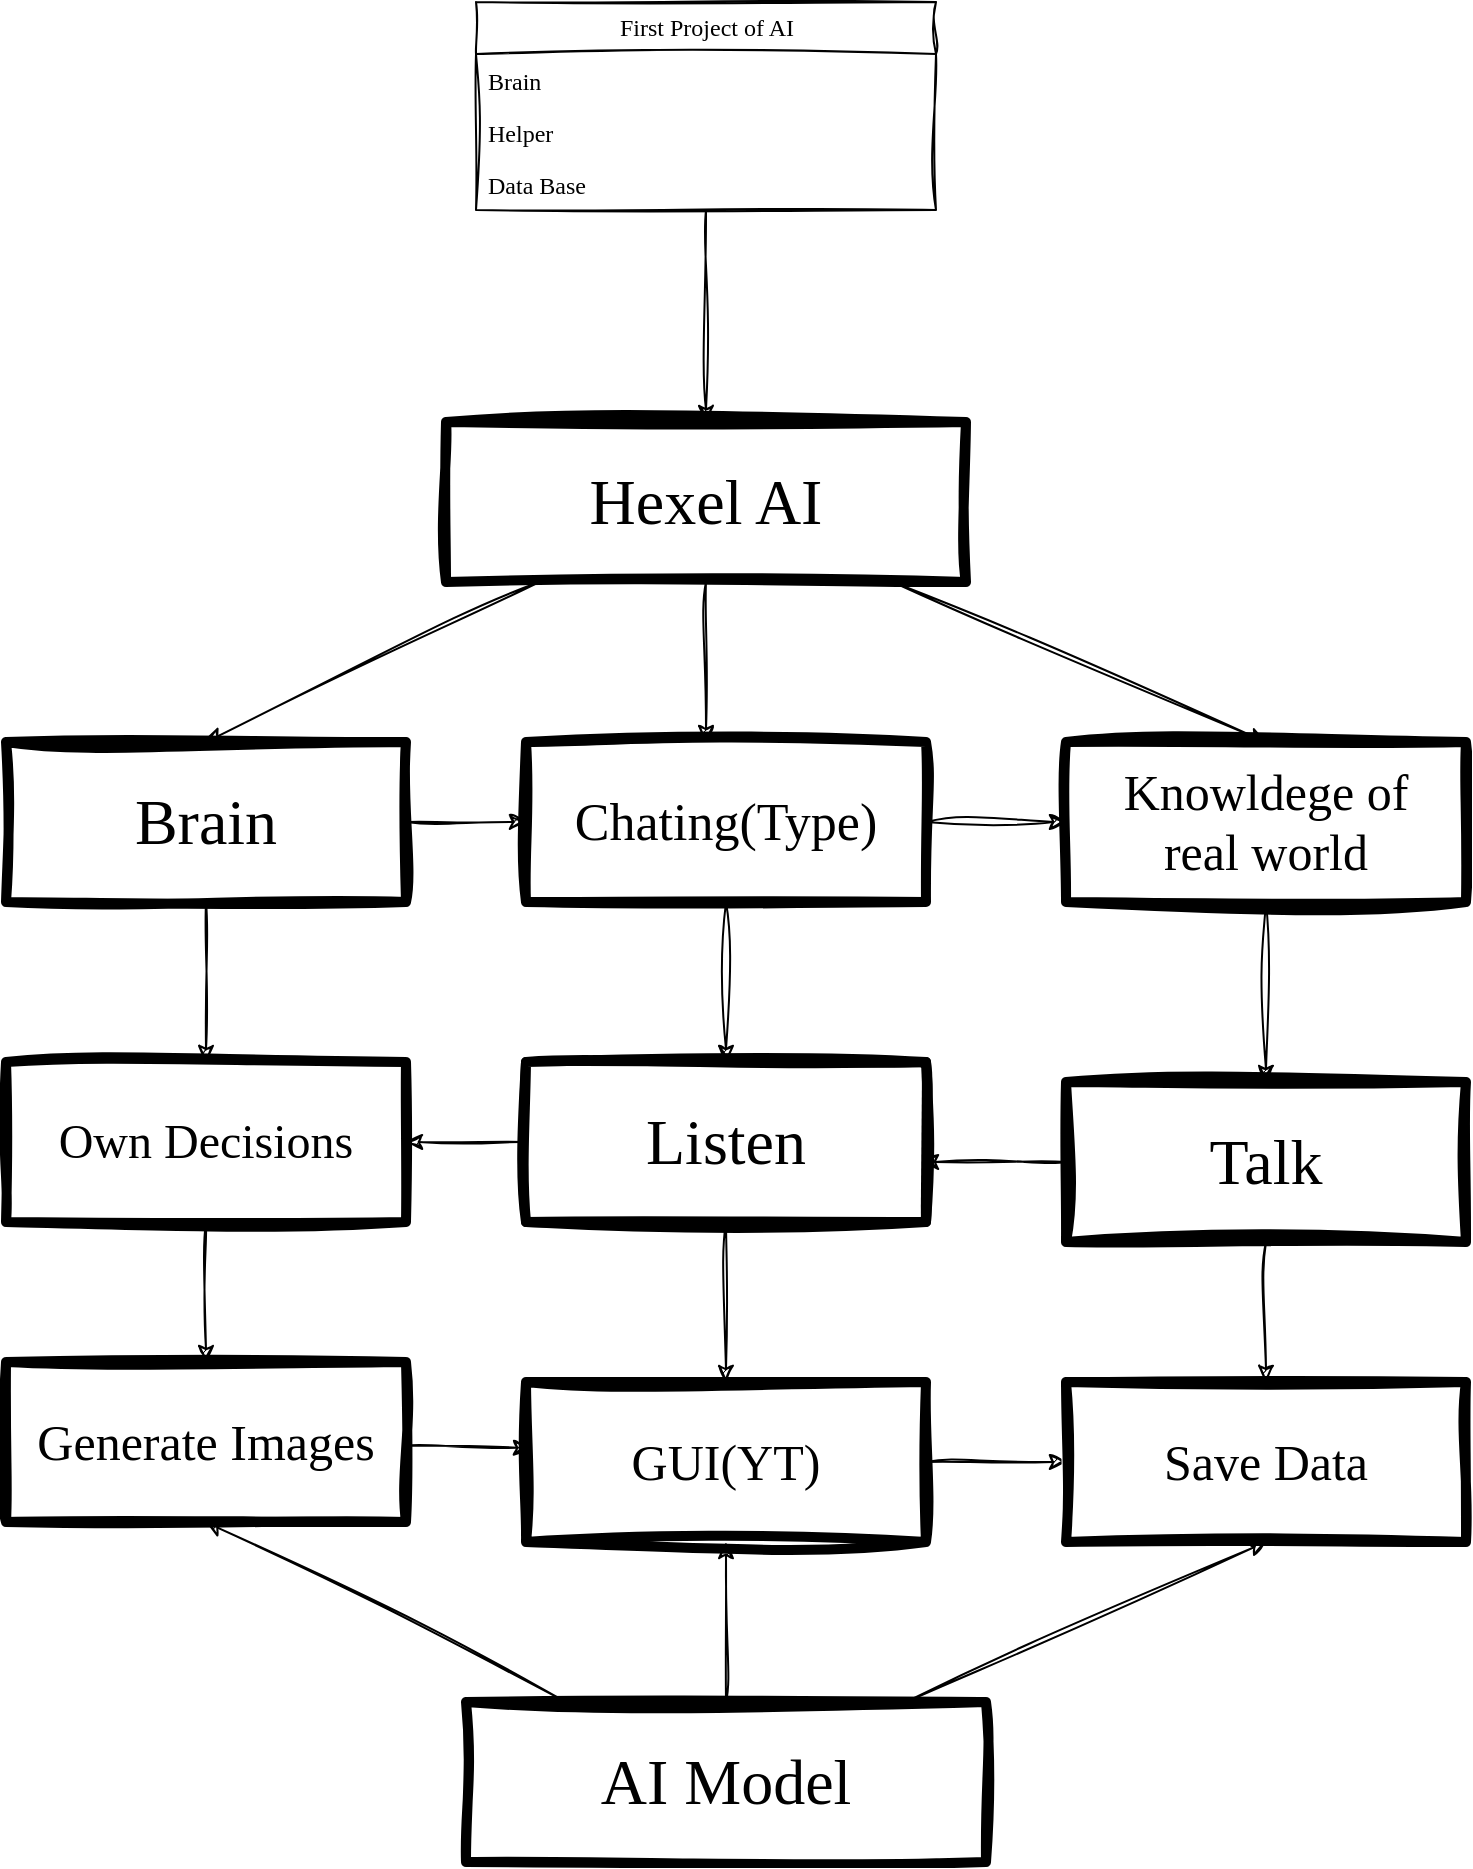 <mxfile>
    <diagram id="zE1iny_l-_ZvzZjghd97" name="Page-1">
        <mxGraphModel dx="1126" dy="825" grid="1" gridSize="10" guides="1" tooltips="1" connect="1" arrows="1" fold="1" page="1" pageScale="1" pageWidth="850" pageHeight="1100" math="0" shadow="0">
            <root>
                <mxCell id="0"/>
                <mxCell id="1" parent="0"/>
                <mxCell id="5" style="edgeStyle=none;html=1;entryX=0.5;entryY=0;entryDx=0;entryDy=0;sketch=1;curveFitting=1;jiggle=2;" parent="1" source="2" target="6" edge="1">
                    <mxGeometry relative="1" as="geometry">
                        <mxPoint x="170" y="370" as="targetPoint"/>
                    </mxGeometry>
                </mxCell>
                <mxCell id="8" style="edgeStyle=none;html=1;sketch=1;curveFitting=1;jiggle=2;" parent="1" source="2" edge="1">
                    <mxGeometry relative="1" as="geometry">
                        <mxPoint x="390" y="410" as="targetPoint"/>
                    </mxGeometry>
                </mxCell>
                <mxCell id="10" style="edgeStyle=none;html=1;entryX=0.5;entryY=0;entryDx=0;entryDy=0;sketch=1;curveFitting=1;jiggle=2;" parent="1" source="2" target="9" edge="1">
                    <mxGeometry relative="1" as="geometry">
                        <mxPoint x="640" y="390" as="targetPoint"/>
                    </mxGeometry>
                </mxCell>
                <mxCell id="2" value="Hexel AI" style="whiteSpace=wrap;html=1;strokeWidth=5;spacing=12;fontFamily=Comic Sans MS;align=center;fontStyle=0;fontSize=32;sketch=1;curveFitting=1;jiggle=2;" parent="1" vertex="1">
                    <mxGeometry x="260" y="250" width="260" height="80" as="geometry"/>
                </mxCell>
                <mxCell id="21" style="edgeStyle=none;html=1;entryX=0.5;entryY=0;entryDx=0;entryDy=0;sketch=1;curveFitting=1;jiggle=2;" parent="1" source="6" target="20" edge="1">
                    <mxGeometry relative="1" as="geometry">
                        <mxPoint x="140" y="540" as="targetPoint"/>
                    </mxGeometry>
                </mxCell>
                <mxCell id="33" style="edgeStyle=none;html=1;entryX=0;entryY=0.5;entryDx=0;entryDy=0;sketch=1;curveFitting=1;jiggle=2;" parent="1" source="6" target="7" edge="1">
                    <mxGeometry relative="1" as="geometry"/>
                </mxCell>
                <mxCell id="6" value="Brain" style="whiteSpace=wrap;html=1;strokeWidth=5;spacing=12;fontFamily=Comic Sans MS;align=center;fontStyle=0;fontSize=32;sketch=1;curveFitting=1;jiggle=2;" parent="1" vertex="1">
                    <mxGeometry x="40" y="410" width="200" height="80" as="geometry"/>
                </mxCell>
                <mxCell id="17" style="edgeStyle=none;html=1;entryX=0.5;entryY=0;entryDx=0;entryDy=0;sketch=1;curveFitting=1;jiggle=2;" parent="1" source="7" target="16" edge="1">
                    <mxGeometry relative="1" as="geometry">
                        <mxPoint x="400" y="560" as="targetPoint"/>
                    </mxGeometry>
                </mxCell>
                <mxCell id="34" style="edgeStyle=none;html=1;entryX=0;entryY=0.5;entryDx=0;entryDy=0;sketch=1;curveFitting=1;jiggle=2;" parent="1" source="7" target="9" edge="1">
                    <mxGeometry relative="1" as="geometry"/>
                </mxCell>
                <mxCell id="7" value="Chating(Type)" style="whiteSpace=wrap;html=1;strokeWidth=5;spacing=12;fontFamily=Comic Sans MS;align=center;fontStyle=0;fontSize=26;sketch=1;curveFitting=1;jiggle=2;" parent="1" vertex="1">
                    <mxGeometry x="300" y="410" width="200" height="80" as="geometry"/>
                </mxCell>
                <mxCell id="15" style="edgeStyle=none;html=1;entryX=0.5;entryY=0;entryDx=0;entryDy=0;sketch=1;curveFitting=1;jiggle=2;" parent="1" source="9" target="13" edge="1">
                    <mxGeometry relative="1" as="geometry">
                        <mxPoint x="670" y="570" as="targetPoint"/>
                    </mxGeometry>
                </mxCell>
                <mxCell id="9" value="Knowldege of real world" style="whiteSpace=wrap;html=1;strokeWidth=5;spacing=12;fontFamily=Comic Sans MS;align=center;fontStyle=0;fontSize=25;sketch=1;curveFitting=1;jiggle=2;" parent="1" vertex="1">
                    <mxGeometry x="570" y="410" width="200" height="80" as="geometry"/>
                </mxCell>
                <mxCell id="26" style="edgeStyle=none;html=1;entryX=0.5;entryY=0;entryDx=0;entryDy=0;sketch=1;curveFitting=1;jiggle=2;" parent="1" source="13" target="25" edge="1">
                    <mxGeometry relative="1" as="geometry"/>
                </mxCell>
                <mxCell id="13" value="Talk" style="whiteSpace=wrap;html=1;strokeWidth=5;spacing=12;fontFamily=Comic Sans MS;align=center;fontStyle=0;fontSize=32;sketch=1;curveFitting=1;jiggle=2;" parent="1" vertex="1">
                    <mxGeometry x="570" y="580" width="200" height="80" as="geometry"/>
                </mxCell>
                <mxCell id="23" style="edgeStyle=none;html=1;entryX=0.5;entryY=0;entryDx=0;entryDy=0;sketch=1;curveFitting=1;jiggle=2;" parent="1" source="16" target="22" edge="1">
                    <mxGeometry relative="1" as="geometry"/>
                </mxCell>
                <mxCell id="36" style="edgeStyle=none;html=1;sketch=1;curveFitting=1;jiggle=2;" parent="1" source="16" target="20" edge="1">
                    <mxGeometry relative="1" as="geometry"/>
                </mxCell>
                <mxCell id="16" value="Listen" style="whiteSpace=wrap;html=1;strokeWidth=5;spacing=12;fontFamily=Comic Sans MS;align=center;fontStyle=0;fontSize=32;sketch=1;curveFitting=1;jiggle=2;" parent="1" vertex="1">
                    <mxGeometry x="300" y="570" width="200" height="80" as="geometry"/>
                </mxCell>
                <mxCell id="28" style="edgeStyle=none;html=1;entryX=0.5;entryY=0;entryDx=0;entryDy=0;sketch=1;curveFitting=1;jiggle=2;" parent="1" source="20" target="27" edge="1">
                    <mxGeometry relative="1" as="geometry"/>
                </mxCell>
                <mxCell id="20" value="Own Decisions" style="whiteSpace=wrap;html=1;strokeWidth=5;spacing=12;fontFamily=Comic Sans MS;align=center;fontStyle=0;fontSize=24;sketch=1;curveFitting=1;jiggle=2;" parent="1" vertex="1">
                    <mxGeometry x="40" y="570" width="200" height="80" as="geometry"/>
                </mxCell>
                <mxCell id="38" style="edgeStyle=none;html=1;sketch=1;curveFitting=1;jiggle=2;" parent="1" source="22" target="25" edge="1">
                    <mxGeometry relative="1" as="geometry"/>
                </mxCell>
                <mxCell id="22" value="GUI(YT)" style="whiteSpace=wrap;html=1;strokeWidth=5;spacing=12;fontFamily=Comic Sans MS;align=center;fontStyle=0;fontSize=25;sketch=1;curveFitting=1;jiggle=2;" parent="1" vertex="1">
                    <mxGeometry x="300" y="730" width="200" height="80" as="geometry"/>
                </mxCell>
                <mxCell id="25" value="Save Data" style="whiteSpace=wrap;html=1;strokeWidth=5;spacing=12;fontFamily=Comic Sans MS;align=center;fontStyle=0;fontSize=25;sketch=1;curveFitting=1;jiggle=2;" parent="1" vertex="1">
                    <mxGeometry x="570" y="730" width="200" height="80" as="geometry"/>
                </mxCell>
                <mxCell id="37" style="edgeStyle=none;html=1;entryX=0.01;entryY=0.413;entryDx=0;entryDy=0;entryPerimeter=0;sketch=1;curveFitting=1;jiggle=2;" parent="1" source="27" target="22" edge="1">
                    <mxGeometry relative="1" as="geometry"/>
                </mxCell>
                <mxCell id="27" value="Generate Images" style="whiteSpace=wrap;html=1;strokeWidth=5;spacing=12;fontFamily=Comic Sans MS;align=center;fontStyle=0;fontSize=25;sketch=1;curveFitting=1;jiggle=2;" parent="1" vertex="1">
                    <mxGeometry x="40" y="720" width="200" height="80" as="geometry"/>
                </mxCell>
                <mxCell id="30" style="edgeStyle=none;html=1;entryX=0.5;entryY=1;entryDx=0;entryDy=0;sketch=1;curveFitting=1;jiggle=2;" parent="1" source="29" target="27" edge="1">
                    <mxGeometry relative="1" as="geometry"/>
                </mxCell>
                <mxCell id="31" style="edgeStyle=none;html=1;entryX=0.5;entryY=1;entryDx=0;entryDy=0;sketch=1;curveFitting=1;jiggle=2;" parent="1" source="29" target="22" edge="1">
                    <mxGeometry relative="1" as="geometry"/>
                </mxCell>
                <mxCell id="32" style="edgeStyle=none;html=1;entryX=0.5;entryY=1;entryDx=0;entryDy=0;sketch=1;curveFitting=1;jiggle=2;" parent="1" source="29" target="25" edge="1">
                    <mxGeometry relative="1" as="geometry"/>
                </mxCell>
                <mxCell id="29" value="AI Model" style="whiteSpace=wrap;html=1;strokeWidth=5;spacing=12;fontFamily=Comic Sans MS;align=center;fontStyle=0;fontSize=32;sketch=1;curveFitting=1;jiggle=2;" parent="1" vertex="1">
                    <mxGeometry x="270" y="890" width="260" height="80" as="geometry"/>
                </mxCell>
                <mxCell id="35" style="edgeStyle=none;html=1;entryX=0.99;entryY=0.625;entryDx=0;entryDy=0;entryPerimeter=0;sketch=1;curveFitting=1;jiggle=2;" parent="1" source="13" target="16" edge="1">
                    <mxGeometry relative="1" as="geometry"/>
                </mxCell>
                <mxCell id="47" style="edgeStyle=none;html=1;sketch=1;curveFitting=1;jiggle=2;" parent="1" source="39" target="2" edge="1">
                    <mxGeometry relative="1" as="geometry"/>
                </mxCell>
                <mxCell id="39" value="First Project of AI" style="swimlane;fontStyle=0;childLayout=stackLayout;horizontal=1;startSize=26;fillColor=none;horizontalStack=0;resizeParent=1;resizeParentMax=0;resizeLast=0;collapsible=1;marginBottom=0;html=1;sketch=1;curveFitting=1;jiggle=2;fontFamily=Comic Sans MS;" parent="1" vertex="1">
                    <mxGeometry x="275" y="40" width="230" height="104" as="geometry"/>
                </mxCell>
                <mxCell id="40" value="Brain" style="text;strokeColor=none;fillColor=none;align=left;verticalAlign=top;spacingLeft=4;spacingRight=4;overflow=hidden;rotatable=0;points=[[0,0.5],[1,0.5]];portConstraint=eastwest;whiteSpace=wrap;html=1;sketch=1;curveFitting=1;jiggle=2;fontFamily=Comic Sans MS;" parent="39" vertex="1">
                    <mxGeometry y="26" width="230" height="26" as="geometry"/>
                </mxCell>
                <mxCell id="41" value="Helper" style="text;strokeColor=none;fillColor=none;align=left;verticalAlign=top;spacingLeft=4;spacingRight=4;overflow=hidden;rotatable=0;points=[[0,0.5],[1,0.5]];portConstraint=eastwest;whiteSpace=wrap;html=1;sketch=1;curveFitting=1;jiggle=2;fontFamily=Comic Sans MS;" parent="39" vertex="1">
                    <mxGeometry y="52" width="230" height="26" as="geometry"/>
                </mxCell>
                <mxCell id="42" value="Data Base" style="text;strokeColor=none;fillColor=none;align=left;verticalAlign=top;spacingLeft=4;spacingRight=4;overflow=hidden;rotatable=0;points=[[0,0.5],[1,0.5]];portConstraint=eastwest;whiteSpace=wrap;html=1;sketch=1;curveFitting=1;jiggle=2;fontFamily=Comic Sans MS;" parent="39" vertex="1">
                    <mxGeometry y="78" width="230" height="26" as="geometry"/>
                </mxCell>
                <mxCell id="44" value="Listen" style="whiteSpace=wrap;html=1;strokeWidth=5;spacing=12;fontFamily=Comic Sans MS;align=center;fontStyle=0;fontSize=32;sketch=1;curveFitting=1;jiggle=2;" parent="1" vertex="1">
                    <mxGeometry x="300" y="570" width="200" height="80" as="geometry"/>
                </mxCell>
            </root>
        </mxGraphModel>
    </diagram>
</mxfile>